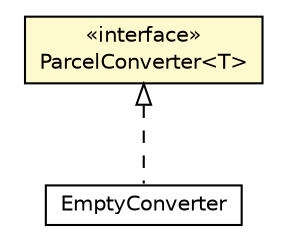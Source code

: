 #!/usr/local/bin/dot
#
# Class diagram 
# Generated by UMLGraph version 5.1 (http://www.umlgraph.org/)
#

digraph G {
	edge [fontname="Helvetica",fontsize=10,labelfontname="Helvetica",labelfontsize=10];
	node [fontname="Helvetica",fontsize=10,shape=plaintext];
	nodesep=0.25;
	ranksep=0.5;
	// org.androidtransfuse.annotations.Parcel.EmptyConverter
	c3507 [label=<<table title="org.androidtransfuse.annotations.Parcel.EmptyConverter" border="0" cellborder="1" cellspacing="0" cellpadding="2" port="p" href="./Parcel.EmptyConverter.html">
		<tr><td><table border="0" cellspacing="0" cellpadding="1">
<tr><td align="center" balign="center"> EmptyConverter </td></tr>
		</table></td></tr>
		</table>>, fontname="Helvetica", fontcolor="black", fontsize=10.0];
	// org.androidtransfuse.annotations.ParcelConverter<T>
	c3513 [label=<<table title="org.androidtransfuse.annotations.ParcelConverter" border="0" cellborder="1" cellspacing="0" cellpadding="2" port="p" bgcolor="lemonChiffon" href="./ParcelConverter.html">
		<tr><td><table border="0" cellspacing="0" cellpadding="1">
<tr><td align="center" balign="center"> &#171;interface&#187; </td></tr>
<tr><td align="center" balign="center"> ParcelConverter&lt;T&gt; </td></tr>
		</table></td></tr>
		</table>>, fontname="Helvetica", fontcolor="black", fontsize=10.0];
	//org.androidtransfuse.annotations.Parcel.EmptyConverter implements org.androidtransfuse.annotations.ParcelConverter<T>
	c3513:p -> c3507:p [dir=back,arrowtail=empty,style=dashed];
}

